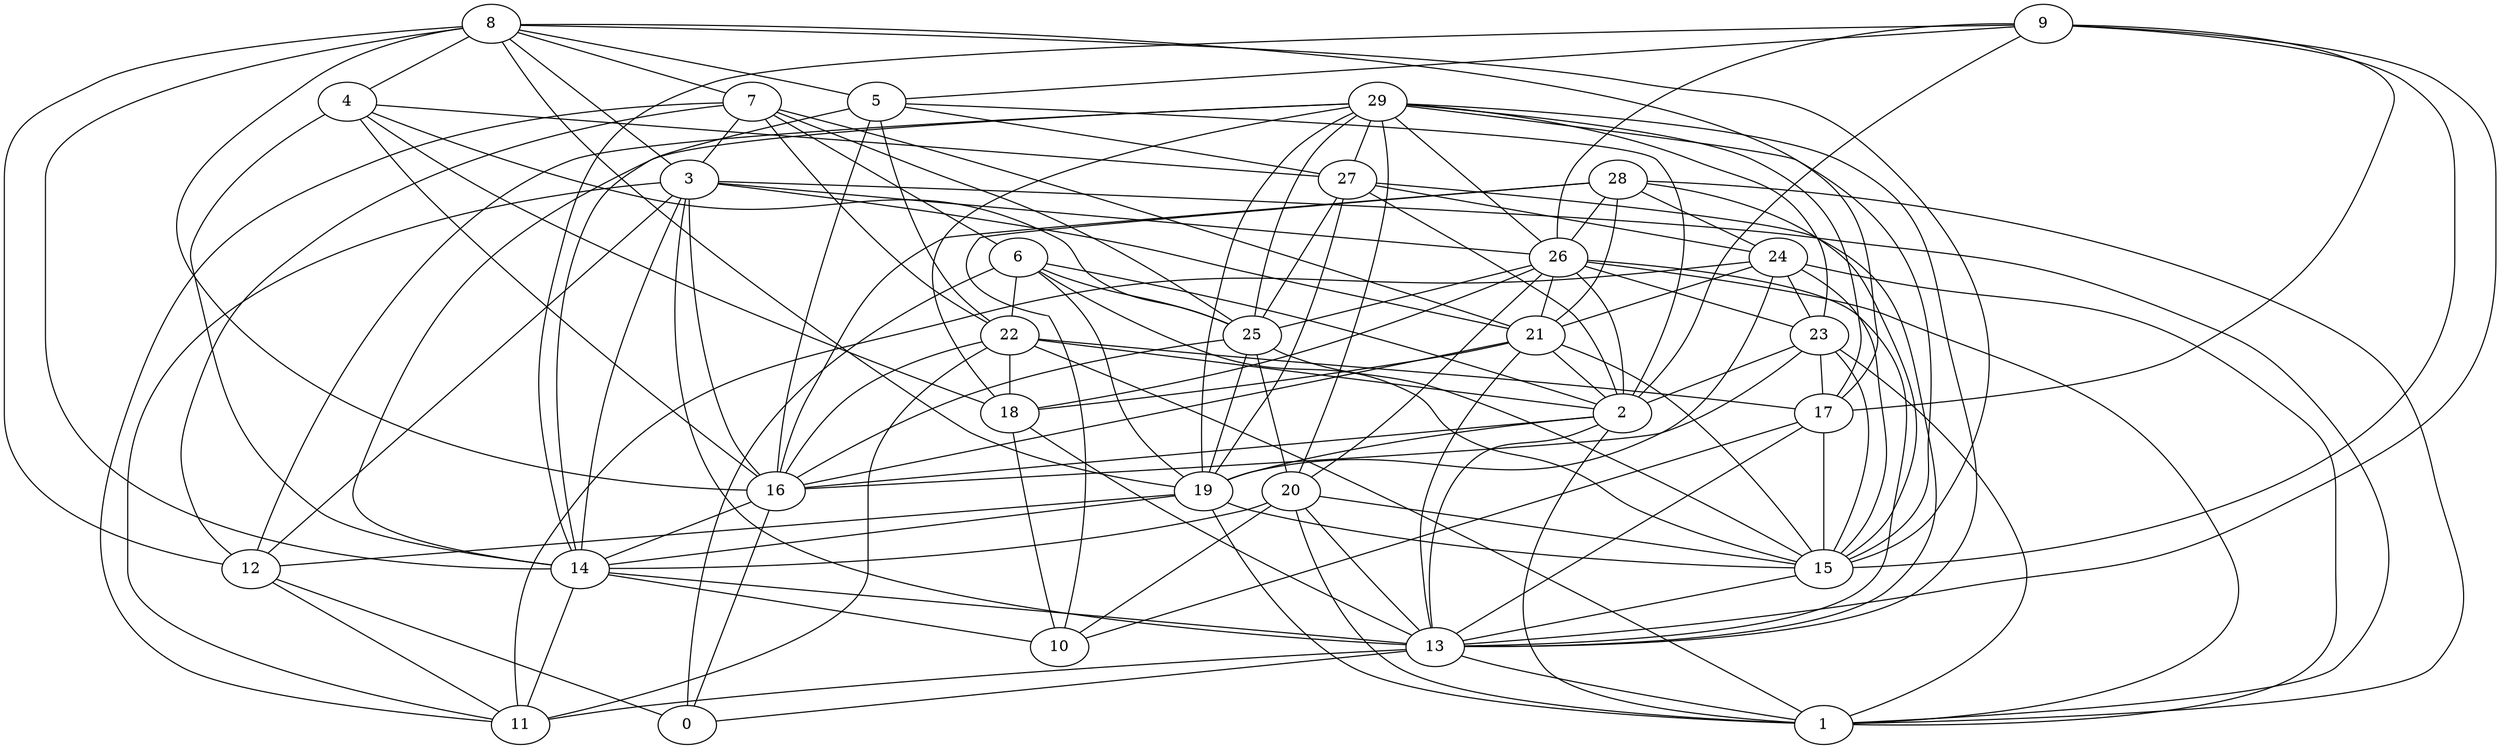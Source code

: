 digraph GG_graph {

subgraph G_graph {
edge [color = black]
"13" -> "1" [dir = none]
"13" -> "11" [dir = none]
"13" -> "0" [dir = none]
"15" -> "13" [dir = none]
"29" -> "18" [dir = none]
"29" -> "12" [dir = none]
"29" -> "14" [dir = none]
"29" -> "20" [dir = none]
"29" -> "15" [dir = none]
"29" -> "13" [dir = none]
"29" -> "26" [dir = none]
"29" -> "25" [dir = none]
"16" -> "14" [dir = none]
"16" -> "0" [dir = none]
"27" -> "13" [dir = none]
"27" -> "24" [dir = none]
"27" -> "19" [dir = none]
"27" -> "2" [dir = none]
"28" -> "26" [dir = none]
"28" -> "21" [dir = none]
"28" -> "16" [dir = none]
"28" -> "10" [dir = none]
"7" -> "25" [dir = none]
"7" -> "6" [dir = none]
"7" -> "3" [dir = none]
"7" -> "22" [dir = none]
"7" -> "12" [dir = none]
"9" -> "5" [dir = none]
"9" -> "15" [dir = none]
"9" -> "14" [dir = none]
"9" -> "17" [dir = none]
"9" -> "26" [dir = none]
"9" -> "2" [dir = none]
"9" -> "13" [dir = none]
"22" -> "2" [dir = none]
"22" -> "16" [dir = none]
"22" -> "18" [dir = none]
"17" -> "10" [dir = none]
"17" -> "15" [dir = none]
"26" -> "2" [dir = none]
"26" -> "20" [dir = none]
"26" -> "13" [dir = none]
"26" -> "25" [dir = none]
"26" -> "1" [dir = none]
"14" -> "11" [dir = none]
"14" -> "13" [dir = none]
"19" -> "15" [dir = none]
"19" -> "12" [dir = none]
"19" -> "1" [dir = none]
"3" -> "1" [dir = none]
"3" -> "12" [dir = none]
"3" -> "26" [dir = none]
"3" -> "21" [dir = none]
"3" -> "11" [dir = none]
"3" -> "16" [dir = none]
"6" -> "2" [dir = none]
"6" -> "22" [dir = none]
"6" -> "15" [dir = none]
"23" -> "1" [dir = none]
"23" -> "2" [dir = none]
"23" -> "16" [dir = none]
"21" -> "15" [dir = none]
"21" -> "13" [dir = none]
"21" -> "18" [dir = none]
"21" -> "2" [dir = none]
"20" -> "10" [dir = none]
"20" -> "1" [dir = none]
"20" -> "13" [dir = none]
"24" -> "15" [dir = none]
"24" -> "11" [dir = none]
"24" -> "21" [dir = none]
"24" -> "19" [dir = none]
"5" -> "16" [dir = none]
"5" -> "22" [dir = none]
"12" -> "0" [dir = none]
"2" -> "16" [dir = none]
"8" -> "17" [dir = none]
"8" -> "12" [dir = none]
"8" -> "5" [dir = none]
"8" -> "7" [dir = none]
"8" -> "16" [dir = none]
"8" -> "19" [dir = none]
"8" -> "15" [dir = none]
"4" -> "25" [dir = none]
"4" -> "27" [dir = none]
"4" -> "16" [dir = none]
"4" -> "14" [dir = none]
"23" -> "15" [dir = none]
"28" -> "15" [dir = none]
"6" -> "19" [dir = none]
"7" -> "21" [dir = none]
"26" -> "23" [dir = none]
"20" -> "14" [dir = none]
"2" -> "13" [dir = none]
"19" -> "14" [dir = none]
"26" -> "18" [dir = none]
"4" -> "18" [dir = none]
"29" -> "23" [dir = none]
"18" -> "10" [dir = none]
"22" -> "17" [dir = none]
"6" -> "0" [dir = none]
"28" -> "1" [dir = none]
"2" -> "19" [dir = none]
"29" -> "17" [dir = none]
"8" -> "3" [dir = none]
"26" -> "21" [dir = none]
"27" -> "25" [dir = none]
"29" -> "27" [dir = none]
"25" -> "20" [dir = none]
"3" -> "13" [dir = none]
"25" -> "15" [dir = none]
"29" -> "19" [dir = none]
"25" -> "19" [dir = none]
"28" -> "24" [dir = none]
"24" -> "23" [dir = none]
"8" -> "4" [dir = none]
"22" -> "1" [dir = none]
"12" -> "11" [dir = none]
"22" -> "11" [dir = none]
"23" -> "17" [dir = none]
"17" -> "13" [dir = none]
"6" -> "25" [dir = none]
"7" -> "11" [dir = none]
"14" -> "10" [dir = none]
"5" -> "2" [dir = none]
"18" -> "13" [dir = none]
"20" -> "15" [dir = none]
"21" -> "16" [dir = none]
"25" -> "16" [dir = none]
"5" -> "14" [dir = none]
"24" -> "1" [dir = none]
"5" -> "27" [dir = none]
"2" -> "1" [dir = none]
"8" -> "14" [dir = none]
"3" -> "14" [dir = none]
}

}
